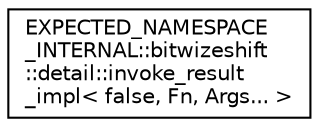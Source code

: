 digraph "Graphical Class Hierarchy"
{
  edge [fontname="Helvetica",fontsize="10",labelfontname="Helvetica",labelfontsize="10"];
  node [fontname="Helvetica",fontsize="10",shape=record];
  rankdir="LR";
  Node0 [label="EXPECTED_NAMESPACE\l_INTERNAL::bitwizeshift\l::detail::invoke_result\l_impl\< false, Fn, Args... \>",height=0.2,width=0.4,color="black", fillcolor="white", style="filled",URL="$da/dc5/struct_e_x_p_e_c_t_e_d___n_a_m_e_s_p_a_c_e___i_n_t_e_r_n_a_l_1_1bitwizeshift_1_1detail_1_1invokec07b3dc51b039c812b3e737e9f663ac2.html"];
}
